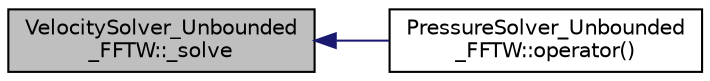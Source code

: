 digraph "VelocitySolver_Unbounded_FFTW::_solve"
{
  edge [fontname="Helvetica",fontsize="10",labelfontname="Helvetica",labelfontsize="10"];
  node [fontname="Helvetica",fontsize="10",shape=record];
  rankdir="LR";
  Node1 [label="VelocitySolver_Unbounded\l_FFTW::_solve",height=0.2,width=0.4,color="black", fillcolor="grey75", style="filled", fontcolor="black"];
  Node1 -> Node2 [dir="back",color="midnightblue",fontsize="10",style="solid",fontname="Helvetica"];
  Node2 [label="PressureSolver_Unbounded\l_FFTW::operator()",height=0.2,width=0.4,color="black", fillcolor="white", style="filled",URL="$class_pressure_solver___unbounded___f_f_t_w.html#af38fd881b74dd1d7c8e251156b0eae2c"];
}
